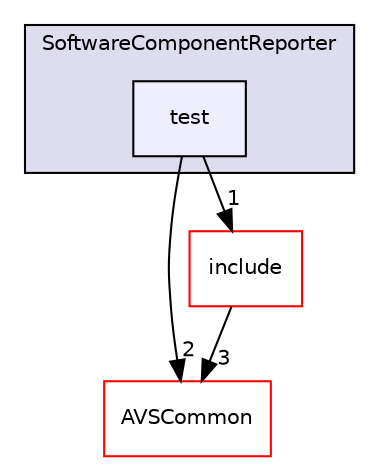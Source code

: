 digraph "/workplace/avs-device-sdk/CapabilityAgents/SoftwareComponentReporter/test" {
  compound=true
  node [ fontsize="10", fontname="Helvetica"];
  edge [ labelfontsize="10", labelfontname="Helvetica"];
  subgraph clusterdir_d33797a8bcde389e7cefdb2fa2a2b27e {
    graph [ bgcolor="#ddddee", pencolor="black", label="SoftwareComponentReporter" fontname="Helvetica", fontsize="10", URL="dir_d33797a8bcde389e7cefdb2fa2a2b27e.html"]
  dir_c070295bdaa418910b542fc99b29b019 [shape=box, label="test", style="filled", fillcolor="#eeeeff", pencolor="black", URL="dir_c070295bdaa418910b542fc99b29b019.html"];
  }
  dir_13e65effb2bde530b17b3d5eefcd0266 [shape=box label="AVSCommon" fillcolor="white" style="filled" color="red" URL="dir_13e65effb2bde530b17b3d5eefcd0266.html"];
  dir_af2726b3678e8ac7362991293d424096 [shape=box label="include" fillcolor="white" style="filled" color="red" URL="dir_af2726b3678e8ac7362991293d424096.html"];
  dir_c070295bdaa418910b542fc99b29b019->dir_13e65effb2bde530b17b3d5eefcd0266 [headlabel="2", labeldistance=1.5 headhref="dir_000408_000017.html"];
  dir_c070295bdaa418910b542fc99b29b019->dir_af2726b3678e8ac7362991293d424096 [headlabel="1", labeldistance=1.5 headhref="dir_000408_000405.html"];
  dir_af2726b3678e8ac7362991293d424096->dir_13e65effb2bde530b17b3d5eefcd0266 [headlabel="3", labeldistance=1.5 headhref="dir_000405_000017.html"];
}
